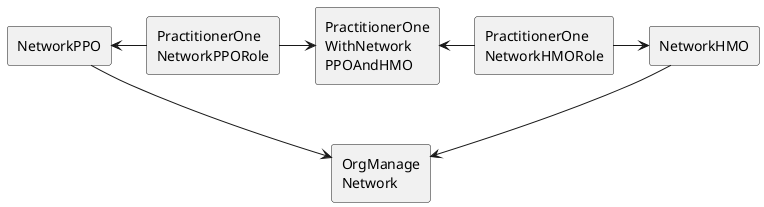 @startuml

agent "NetworkPPO" as NetworkPPO
agent "NetworkHMO" as NetworkHMO
agent "OrgManage\nNetwork" as OrgManageNetwork
agent "PractitionerOne\nWithNetwork\nPPOAndHMO" as PractitionerOneWithNetworkPPOAndHMO
agent "PractitionerOne\nNetworkPPORole" as PractitionerOneNetworkPPORole
agent "PractitionerOne\nNetworkHMORole" as PractitionerOneNetworkHMORole


PractitionerOneNetworkPPORole -right-> PractitionerOneWithNetworkPPOAndHMO
PractitionerOneNetworkPPORole -left-> NetworkPPO

PractitionerOneNetworkHMORole -left-> PractitionerOneWithNetworkPPOAndHMO
PractitionerOneNetworkHMORole -right-> NetworkHMO
NetworkPPO -down-> OrgManageNetwork
NetworkHMO -down-> OrgManageNetwork



@enduml
